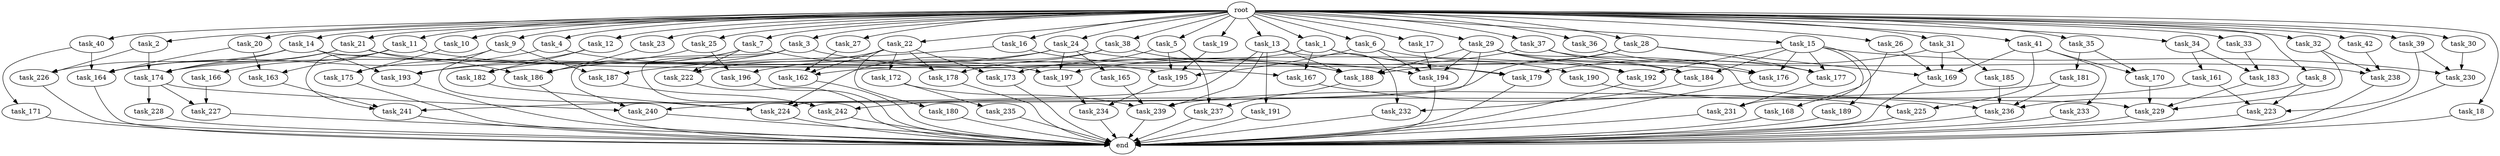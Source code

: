 digraph G {
  root [size="0.000000"];
  task_1 [size="1.024000"];
  task_2 [size="1.024000"];
  task_3 [size="1.024000"];
  task_4 [size="1.024000"];
  task_5 [size="1.024000"];
  task_6 [size="1.024000"];
  task_7 [size="1.024000"];
  task_8 [size="1.024000"];
  task_9 [size="1.024000"];
  task_10 [size="1.024000"];
  task_11 [size="1.024000"];
  task_12 [size="1.024000"];
  task_13 [size="1.024000"];
  task_14 [size="1.024000"];
  task_15 [size="1.024000"];
  task_16 [size="1.024000"];
  task_17 [size="1.024000"];
  task_18 [size="1.024000"];
  task_19 [size="1.024000"];
  task_20 [size="1.024000"];
  task_21 [size="1.024000"];
  task_22 [size="1.024000"];
  task_23 [size="1.024000"];
  task_24 [size="1.024000"];
  task_25 [size="1.024000"];
  task_26 [size="1.024000"];
  task_27 [size="1.024000"];
  task_28 [size="1.024000"];
  task_29 [size="1.024000"];
  task_30 [size="1.024000"];
  task_31 [size="1.024000"];
  task_32 [size="1.024000"];
  task_33 [size="1.024000"];
  task_34 [size="1.024000"];
  task_35 [size="1.024000"];
  task_36 [size="1.024000"];
  task_37 [size="1.024000"];
  task_38 [size="1.024000"];
  task_39 [size="1.024000"];
  task_40 [size="1.024000"];
  task_41 [size="1.024000"];
  task_42 [size="1.024000"];
  task_161 [size="34359738.368000"];
  task_162 [size="1425929142.272000"];
  task_163 [size="171798691.840000"];
  task_164 [size="944892805.120000"];
  task_165 [size="34359738.368000"];
  task_166 [size="34359738.368000"];
  task_167 [size="1116691496.960000"];
  task_168 [size="858993459.200000"];
  task_169 [size="1494648619.008000"];
  task_170 [size="635655159.808000"];
  task_171 [size="309237645.312000"];
  task_172 [size="309237645.312000"];
  task_173 [size="730144440.320000"];
  task_174 [size="953482739.712000"];
  task_175 [size="386547056.640000"];
  task_176 [size="1443109011.456000"];
  task_177 [size="1975684956.160000"];
  task_178 [size="446676598.784000"];
  task_179 [size="1666447310.848000"];
  task_180 [size="309237645.312000"];
  task_181 [size="420906795.008000"];
  task_182 [size="523986010.112000"];
  task_183 [size="584115552.256000"];
  task_184 [size="1314259992.576000"];
  task_185 [size="549755813.888000"];
  task_186 [size="455266533.376000"];
  task_187 [size="730144440.320000"];
  task_188 [size="2121713844.224000"];
  task_189 [size="858993459.200000"];
  task_190 [size="695784701.952000"];
  task_191 [size="549755813.888000"];
  task_192 [size="1314259992.576000"];
  task_193 [size="1494648619.008000"];
  task_194 [size="1013612281.856000"];
  task_195 [size="1391569403.904000"];
  task_196 [size="893353197.568000"];
  task_197 [size="764504178.688000"];
  task_222 [size="618475290.624000"];
  task_223 [size="773094113.280000"];
  task_224 [size="1417339207.680000"];
  task_225 [size="1073741824.000000"];
  task_226 [size="841813590.016000"];
  task_227 [size="386547056.640000"];
  task_228 [size="309237645.312000"];
  task_229 [size="850403524.608000"];
  task_230 [size="1211180777.472000"];
  task_231 [size="343597383.680000"];
  task_232 [size="687194767.360000"];
  task_233 [size="214748364.800000"];
  task_234 [size="498216206.336000"];
  task_235 [size="77309411.328000"];
  task_236 [size="816043786.240000"];
  task_237 [size="558345748.480000"];
  task_238 [size="712964571.136000"];
  task_239 [size="1468878815.232000"];
  task_240 [size="893353197.568000"];
  task_241 [size="1279900254.208000"];
  task_242 [size="807453851.648000"];
  end [size="0.000000"];

  root -> task_1 [size="1.000000"];
  root -> task_2 [size="1.000000"];
  root -> task_3 [size="1.000000"];
  root -> task_4 [size="1.000000"];
  root -> task_5 [size="1.000000"];
  root -> task_6 [size="1.000000"];
  root -> task_7 [size="1.000000"];
  root -> task_8 [size="1.000000"];
  root -> task_9 [size="1.000000"];
  root -> task_10 [size="1.000000"];
  root -> task_11 [size="1.000000"];
  root -> task_12 [size="1.000000"];
  root -> task_13 [size="1.000000"];
  root -> task_14 [size="1.000000"];
  root -> task_15 [size="1.000000"];
  root -> task_16 [size="1.000000"];
  root -> task_17 [size="1.000000"];
  root -> task_18 [size="1.000000"];
  root -> task_19 [size="1.000000"];
  root -> task_20 [size="1.000000"];
  root -> task_21 [size="1.000000"];
  root -> task_22 [size="1.000000"];
  root -> task_23 [size="1.000000"];
  root -> task_24 [size="1.000000"];
  root -> task_25 [size="1.000000"];
  root -> task_26 [size="1.000000"];
  root -> task_27 [size="1.000000"];
  root -> task_28 [size="1.000000"];
  root -> task_29 [size="1.000000"];
  root -> task_30 [size="1.000000"];
  root -> task_31 [size="1.000000"];
  root -> task_32 [size="1.000000"];
  root -> task_33 [size="1.000000"];
  root -> task_34 [size="1.000000"];
  root -> task_35 [size="1.000000"];
  root -> task_36 [size="1.000000"];
  root -> task_37 [size="1.000000"];
  root -> task_38 [size="1.000000"];
  root -> task_39 [size="1.000000"];
  root -> task_40 [size="1.000000"];
  root -> task_41 [size="1.000000"];
  root -> task_42 [size="1.000000"];
  task_1 -> task_162 [size="679477248.000000"];
  task_1 -> task_167 [size="679477248.000000"];
  task_1 -> task_179 [size="679477248.000000"];
  task_1 -> task_190 [size="679477248.000000"];
  task_2 -> task_174 [size="411041792.000000"];
  task_2 -> task_226 [size="411041792.000000"];
  task_3 -> task_186 [size="33554432.000000"];
  task_3 -> task_188 [size="33554432.000000"];
  task_3 -> task_240 [size="33554432.000000"];
  task_3 -> task_242 [size="33554432.000000"];
  task_4 -> task_164 [size="411041792.000000"];
  task_4 -> task_167 [size="411041792.000000"];
  task_5 -> task_173 [size="411041792.000000"];
  task_5 -> task_195 [size="411041792.000000"];
  task_5 -> task_237 [size="411041792.000000"];
  task_6 -> task_184 [size="33554432.000000"];
  task_6 -> task_194 [size="33554432.000000"];
  task_6 -> task_195 [size="33554432.000000"];
  task_7 -> task_182 [size="301989888.000000"];
  task_7 -> task_186 [size="301989888.000000"];
  task_7 -> task_197 [size="301989888.000000"];
  task_7 -> task_222 [size="301989888.000000"];
  task_8 -> task_223 [size="209715200.000000"];
  task_8 -> task_236 [size="209715200.000000"];
  task_9 -> task_175 [size="301989888.000000"];
  task_9 -> task_187 [size="301989888.000000"];
  task_9 -> task_224 [size="301989888.000000"];
  task_10 -> task_175 [size="75497472.000000"];
  task_11 -> task_163 [size="33554432.000000"];
  task_11 -> task_166 [size="33554432.000000"];
  task_11 -> task_192 [size="33554432.000000"];
  task_11 -> task_241 [size="33554432.000000"];
  task_12 -> task_182 [size="209715200.000000"];
  task_12 -> task_193 [size="209715200.000000"];
  task_13 -> task_188 [size="536870912.000000"];
  task_13 -> task_191 [size="536870912.000000"];
  task_13 -> task_232 [size="536870912.000000"];
  task_13 -> task_239 [size="536870912.000000"];
  task_13 -> task_240 [size="536870912.000000"];
  task_14 -> task_174 [size="411041792.000000"];
  task_14 -> task_179 [size="411041792.000000"];
  task_14 -> task_193 [size="411041792.000000"];
  task_14 -> task_226 [size="411041792.000000"];
  task_15 -> task_168 [size="838860800.000000"];
  task_15 -> task_176 [size="838860800.000000"];
  task_15 -> task_177 [size="838860800.000000"];
  task_15 -> task_184 [size="838860800.000000"];
  task_15 -> task_189 [size="838860800.000000"];
  task_15 -> task_192 [size="838860800.000000"];
  task_15 -> task_230 [size="838860800.000000"];
  task_16 -> task_187 [size="411041792.000000"];
  task_16 -> task_188 [size="411041792.000000"];
  task_17 -> task_194 [size="411041792.000000"];
  task_18 -> end [size="1.000000"];
  task_19 -> task_195 [size="838860800.000000"];
  task_20 -> task_163 [size="134217728.000000"];
  task_20 -> task_164 [size="134217728.000000"];
  task_21 -> task_164 [size="75497472.000000"];
  task_21 -> task_174 [size="75497472.000000"];
  task_21 -> task_186 [size="75497472.000000"];
  task_21 -> task_195 [size="75497472.000000"];
  task_22 -> task_162 [size="301989888.000000"];
  task_22 -> task_172 [size="301989888.000000"];
  task_22 -> task_173 [size="301989888.000000"];
  task_22 -> task_178 [size="301989888.000000"];
  task_22 -> task_180 [size="301989888.000000"];
  task_22 -> task_222 [size="301989888.000000"];
  task_23 -> task_186 [size="33554432.000000"];
  task_24 -> task_165 [size="33554432.000000"];
  task_24 -> task_174 [size="33554432.000000"];
  task_24 -> task_176 [size="33554432.000000"];
  task_24 -> task_196 [size="33554432.000000"];
  task_24 -> task_197 [size="33554432.000000"];
  task_25 -> task_193 [size="838860800.000000"];
  task_25 -> task_196 [size="838860800.000000"];
  task_26 -> task_169 [size="33554432.000000"];
  task_26 -> task_231 [size="33554432.000000"];
  task_27 -> task_162 [size="411041792.000000"];
  task_28 -> task_169 [size="679477248.000000"];
  task_28 -> task_177 [size="679477248.000000"];
  task_28 -> task_188 [size="679477248.000000"];
  task_28 -> task_241 [size="679477248.000000"];
  task_29 -> task_177 [size="411041792.000000"];
  task_29 -> task_188 [size="411041792.000000"];
  task_29 -> task_192 [size="411041792.000000"];
  task_29 -> task_194 [size="411041792.000000"];
  task_29 -> task_224 [size="411041792.000000"];
  task_29 -> task_229 [size="411041792.000000"];
  task_30 -> task_230 [size="209715200.000000"];
  task_31 -> task_169 [size="536870912.000000"];
  task_31 -> task_179 [size="536870912.000000"];
  task_31 -> task_185 [size="536870912.000000"];
  task_32 -> task_229 [size="209715200.000000"];
  task_32 -> task_238 [size="209715200.000000"];
  task_33 -> task_183 [size="536870912.000000"];
  task_34 -> task_161 [size="33554432.000000"];
  task_34 -> task_183 [size="33554432.000000"];
  task_35 -> task_170 [size="411041792.000000"];
  task_35 -> task_181 [size="411041792.000000"];
  task_36 -> task_176 [size="536870912.000000"];
  task_37 -> task_184 [size="411041792.000000"];
  task_37 -> task_197 [size="411041792.000000"];
  task_37 -> task_238 [size="411041792.000000"];
  task_38 -> task_178 [size="134217728.000000"];
  task_38 -> task_194 [size="134217728.000000"];
  task_38 -> task_224 [size="134217728.000000"];
  task_39 -> task_223 [size="134217728.000000"];
  task_39 -> task_230 [size="134217728.000000"];
  task_40 -> task_164 [size="301989888.000000"];
  task_40 -> task_171 [size="301989888.000000"];
  task_41 -> task_169 [size="209715200.000000"];
  task_41 -> task_170 [size="209715200.000000"];
  task_41 -> task_225 [size="209715200.000000"];
  task_41 -> task_233 [size="209715200.000000"];
  task_42 -> task_238 [size="75497472.000000"];
  task_161 -> task_223 [size="411041792.000000"];
  task_161 -> task_239 [size="411041792.000000"];
  task_162 -> end [size="1.000000"];
  task_163 -> task_241 [size="536870912.000000"];
  task_164 -> end [size="1.000000"];
  task_165 -> task_239 [size="411041792.000000"];
  task_166 -> task_227 [size="75497472.000000"];
  task_167 -> task_225 [size="838860800.000000"];
  task_168 -> end [size="1.000000"];
  task_169 -> end [size="1.000000"];
  task_170 -> task_229 [size="75497472.000000"];
  task_171 -> end [size="1.000000"];
  task_172 -> task_235 [size="75497472.000000"];
  task_172 -> task_239 [size="75497472.000000"];
  task_173 -> end [size="1.000000"];
  task_174 -> task_227 [size="301989888.000000"];
  task_174 -> task_228 [size="301989888.000000"];
  task_174 -> task_240 [size="301989888.000000"];
  task_175 -> end [size="1.000000"];
  task_176 -> end [size="1.000000"];
  task_177 -> task_231 [size="301989888.000000"];
  task_178 -> end [size="1.000000"];
  task_179 -> end [size="1.000000"];
  task_180 -> end [size="1.000000"];
  task_181 -> task_236 [size="75497472.000000"];
  task_181 -> task_242 [size="75497472.000000"];
  task_182 -> task_224 [size="536870912.000000"];
  task_183 -> task_229 [size="134217728.000000"];
  task_184 -> task_232 [size="134217728.000000"];
  task_185 -> task_236 [size="301989888.000000"];
  task_186 -> end [size="1.000000"];
  task_187 -> task_242 [size="679477248.000000"];
  task_188 -> task_237 [size="134217728.000000"];
  task_189 -> end [size="1.000000"];
  task_190 -> task_236 [size="209715200.000000"];
  task_191 -> end [size="1.000000"];
  task_192 -> end [size="1.000000"];
  task_193 -> end [size="1.000000"];
  task_194 -> end [size="1.000000"];
  task_195 -> task_234 [size="411041792.000000"];
  task_196 -> end [size="1.000000"];
  task_197 -> task_234 [size="75497472.000000"];
  task_222 -> end [size="1.000000"];
  task_223 -> end [size="1.000000"];
  task_224 -> end [size="1.000000"];
  task_225 -> end [size="1.000000"];
  task_226 -> end [size="1.000000"];
  task_227 -> end [size="1.000000"];
  task_228 -> end [size="1.000000"];
  task_229 -> end [size="1.000000"];
  task_230 -> end [size="1.000000"];
  task_231 -> end [size="1.000000"];
  task_232 -> end [size="1.000000"];
  task_233 -> end [size="1.000000"];
  task_234 -> end [size="1.000000"];
  task_235 -> end [size="1.000000"];
  task_236 -> end [size="1.000000"];
  task_237 -> end [size="1.000000"];
  task_238 -> end [size="1.000000"];
  task_239 -> end [size="1.000000"];
  task_240 -> end [size="1.000000"];
  task_241 -> end [size="1.000000"];
  task_242 -> end [size="1.000000"];
}
